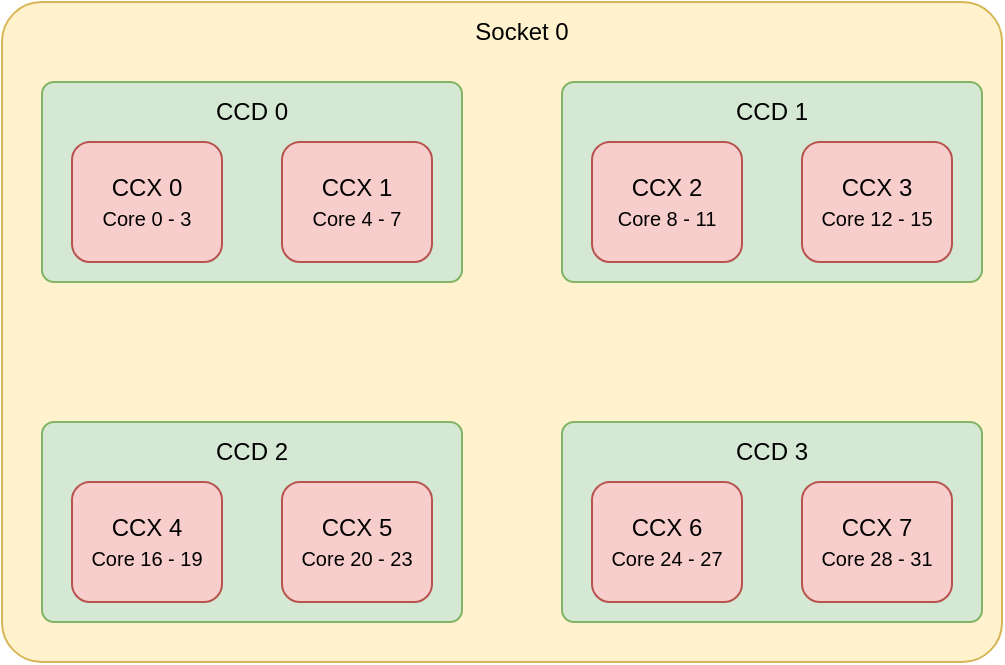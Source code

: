 <mxfile version="26.0.14">
  <diagram name="Page-1" id="-Que5OnGx6jMGEFe57SC">
    <mxGraphModel dx="1000" dy="595" grid="1" gridSize="10" guides="1" tooltips="1" connect="1" arrows="1" fold="1" page="1" pageScale="1" pageWidth="850" pageHeight="1100" math="0" shadow="0">
      <root>
        <mxCell id="0" />
        <mxCell id="1" parent="0" />
        <mxCell id="3rxBTlt_uAbXAsg4UGq--2" value="" style="rounded=1;whiteSpace=wrap;html=1;arcSize=6;fillColor=#fff2cc;strokeColor=#d6b656;" vertex="1" parent="1">
          <mxGeometry x="180" y="180" width="500" height="330" as="geometry" />
        </mxCell>
        <mxCell id="3rxBTlt_uAbXAsg4UGq--3" value="" style="rounded=1;whiteSpace=wrap;html=1;arcSize=6;fillColor=#d5e8d4;strokeColor=#82b366;" vertex="1" parent="1">
          <mxGeometry x="200" y="220" width="210" height="100" as="geometry" />
        </mxCell>
        <mxCell id="3rxBTlt_uAbXAsg4UGq--6" value="Socket 0" style="text;html=1;align=center;verticalAlign=middle;whiteSpace=wrap;rounded=0;" vertex="1" parent="1">
          <mxGeometry x="410" y="180" width="60" height="30" as="geometry" />
        </mxCell>
        <mxCell id="3rxBTlt_uAbXAsg4UGq--7" value="CCD 0" style="text;html=1;align=center;verticalAlign=middle;whiteSpace=wrap;rounded=0;" vertex="1" parent="1">
          <mxGeometry x="275" y="220" width="60" height="30" as="geometry" />
        </mxCell>
        <mxCell id="3rxBTlt_uAbXAsg4UGq--8" value="CCX 0&lt;div&gt;&lt;font style=&quot;font-size: 10px;&quot;&gt;Core 0 - 3&lt;/font&gt;&lt;/div&gt;" style="rounded=1;whiteSpace=wrap;html=1;fillColor=#f8cecc;strokeColor=#b85450;" vertex="1" parent="1">
          <mxGeometry x="215" y="250" width="75" height="60" as="geometry" />
        </mxCell>
        <mxCell id="3rxBTlt_uAbXAsg4UGq--9" value="CCX 1&lt;div&gt;&lt;font style=&quot;font-size: 10px;&quot;&gt;Core 4 - 7&lt;/font&gt;&lt;/div&gt;" style="rounded=1;whiteSpace=wrap;html=1;fillColor=#f8cecc;strokeColor=#b85450;" vertex="1" parent="1">
          <mxGeometry x="320" y="250" width="75" height="60" as="geometry" />
        </mxCell>
        <mxCell id="3rxBTlt_uAbXAsg4UGq--10" value="" style="rounded=1;whiteSpace=wrap;html=1;arcSize=6;fillColor=#d5e8d4;strokeColor=#82b366;" vertex="1" parent="1">
          <mxGeometry x="460" y="220" width="210" height="100" as="geometry" />
        </mxCell>
        <mxCell id="3rxBTlt_uAbXAsg4UGq--11" value="CCD 1" style="text;html=1;align=center;verticalAlign=middle;whiteSpace=wrap;rounded=0;" vertex="1" parent="1">
          <mxGeometry x="535" y="220" width="60" height="30" as="geometry" />
        </mxCell>
        <mxCell id="3rxBTlt_uAbXAsg4UGq--12" value="CCX 2&lt;div&gt;&lt;font style=&quot;font-size: 10px;&quot;&gt;Core 8 - 11&lt;/font&gt;&lt;/div&gt;" style="rounded=1;whiteSpace=wrap;html=1;fillColor=#f8cecc;strokeColor=#b85450;" vertex="1" parent="1">
          <mxGeometry x="475" y="250" width="75" height="60" as="geometry" />
        </mxCell>
        <mxCell id="3rxBTlt_uAbXAsg4UGq--13" value="CCX 3&lt;div&gt;&lt;font style=&quot;font-size: 10px;&quot;&gt;Core 12 - 15&lt;/font&gt;&lt;/div&gt;" style="rounded=1;whiteSpace=wrap;html=1;fillColor=#f8cecc;strokeColor=#b85450;" vertex="1" parent="1">
          <mxGeometry x="580" y="250" width="75" height="60" as="geometry" />
        </mxCell>
        <mxCell id="3rxBTlt_uAbXAsg4UGq--14" value="" style="rounded=1;whiteSpace=wrap;html=1;arcSize=6;fillColor=#d5e8d4;strokeColor=#82b366;" vertex="1" parent="1">
          <mxGeometry x="200" y="390" width="210" height="100" as="geometry" />
        </mxCell>
        <mxCell id="3rxBTlt_uAbXAsg4UGq--15" value="CCD 2" style="text;html=1;align=center;verticalAlign=middle;whiteSpace=wrap;rounded=0;" vertex="1" parent="1">
          <mxGeometry x="275" y="390" width="60" height="30" as="geometry" />
        </mxCell>
        <mxCell id="3rxBTlt_uAbXAsg4UGq--16" value="CCX 4&lt;div&gt;&lt;font style=&quot;font-size: 10px;&quot;&gt;Core 16 - 19&lt;/font&gt;&lt;/div&gt;" style="rounded=1;whiteSpace=wrap;html=1;fillColor=#f8cecc;strokeColor=#b85450;" vertex="1" parent="1">
          <mxGeometry x="215" y="420" width="75" height="60" as="geometry" />
        </mxCell>
        <mxCell id="3rxBTlt_uAbXAsg4UGq--17" value="CCX 5&lt;div&gt;&lt;font style=&quot;font-size: 10px;&quot;&gt;Core 20 - 23&lt;/font&gt;&lt;/div&gt;" style="rounded=1;whiteSpace=wrap;html=1;fillColor=#f8cecc;strokeColor=#b85450;" vertex="1" parent="1">
          <mxGeometry x="320" y="420" width="75" height="60" as="geometry" />
        </mxCell>
        <mxCell id="3rxBTlt_uAbXAsg4UGq--18" value="" style="rounded=1;whiteSpace=wrap;html=1;arcSize=6;fillColor=#d5e8d4;strokeColor=#82b366;" vertex="1" parent="1">
          <mxGeometry x="460" y="390" width="210" height="100" as="geometry" />
        </mxCell>
        <mxCell id="3rxBTlt_uAbXAsg4UGq--19" value="CCD 3" style="text;html=1;align=center;verticalAlign=middle;whiteSpace=wrap;rounded=0;" vertex="1" parent="1">
          <mxGeometry x="535" y="390" width="60" height="30" as="geometry" />
        </mxCell>
        <mxCell id="3rxBTlt_uAbXAsg4UGq--20" value="CCX 6&lt;div&gt;&lt;font style=&quot;font-size: 10px;&quot;&gt;Core 24 - 27&lt;/font&gt;&lt;/div&gt;" style="rounded=1;whiteSpace=wrap;html=1;fillColor=#f8cecc;strokeColor=#b85450;" vertex="1" parent="1">
          <mxGeometry x="475" y="420" width="75" height="60" as="geometry" />
        </mxCell>
        <mxCell id="3rxBTlt_uAbXAsg4UGq--21" value="CCX 7&lt;div&gt;&lt;font style=&quot;font-size: 10px;&quot;&gt;Core 28 - 31&lt;/font&gt;&lt;/div&gt;" style="rounded=1;whiteSpace=wrap;html=1;fillColor=#f8cecc;strokeColor=#b85450;" vertex="1" parent="1">
          <mxGeometry x="580" y="420" width="75" height="60" as="geometry" />
        </mxCell>
      </root>
    </mxGraphModel>
  </diagram>
</mxfile>

